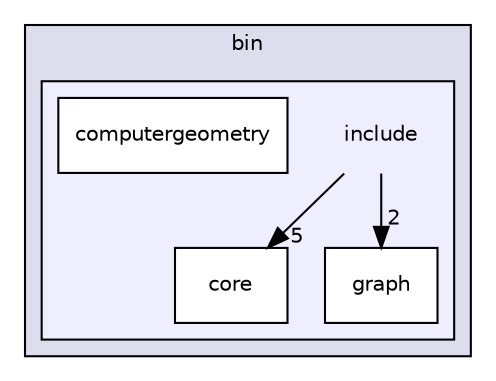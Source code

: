 digraph "NANA/bin/include" {
  compound=true
  node [ fontsize="10", fontname="Helvetica"];
  edge [ labelfontsize="10", labelfontname="Helvetica"];
  subgraph clusterdir_f5ddf8559e58b1343ad51e19c16eda1a {
    graph [ bgcolor="#ddddee", pencolor="black", label="bin" fontname="Helvetica", fontsize="10", URL="dir_f5ddf8559e58b1343ad51e19c16eda1a.html"]
  subgraph clusterdir_2156600b8c3e55c5ca1b32fdf4f55ffd {
    graph [ bgcolor="#eeeeff", pencolor="black", label="" URL="dir_2156600b8c3e55c5ca1b32fdf4f55ffd.html"];
    dir_2156600b8c3e55c5ca1b32fdf4f55ffd [shape=plaintext label="include"];
  dir_b4a25bbb5ce6f359b31bc7ed4f3bfa78 [shape=box label="computergeometry" fillcolor="white" style="filled" URL="dir_b4a25bbb5ce6f359b31bc7ed4f3bfa78.html"];
  dir_b586e2cfb6303e993350d54452194385 [shape=box label="core" fillcolor="white" style="filled" URL="dir_b586e2cfb6303e993350d54452194385.html"];
  dir_8e72e6cc34956c306ea1afd555ca5097 [shape=box label="graph" fillcolor="white" style="filled" URL="dir_8e72e6cc34956c306ea1afd555ca5097.html"];
  }
  }
  dir_2156600b8c3e55c5ca1b32fdf4f55ffd->dir_8e72e6cc34956c306ea1afd555ca5097 [headlabel="2", labeldistance=1.5 headhref="dir_000002_000014.html"];
  dir_2156600b8c3e55c5ca1b32fdf4f55ffd->dir_b586e2cfb6303e993350d54452194385 [headlabel="5", labeldistance=1.5 headhref="dir_000002_000010.html"];
}
